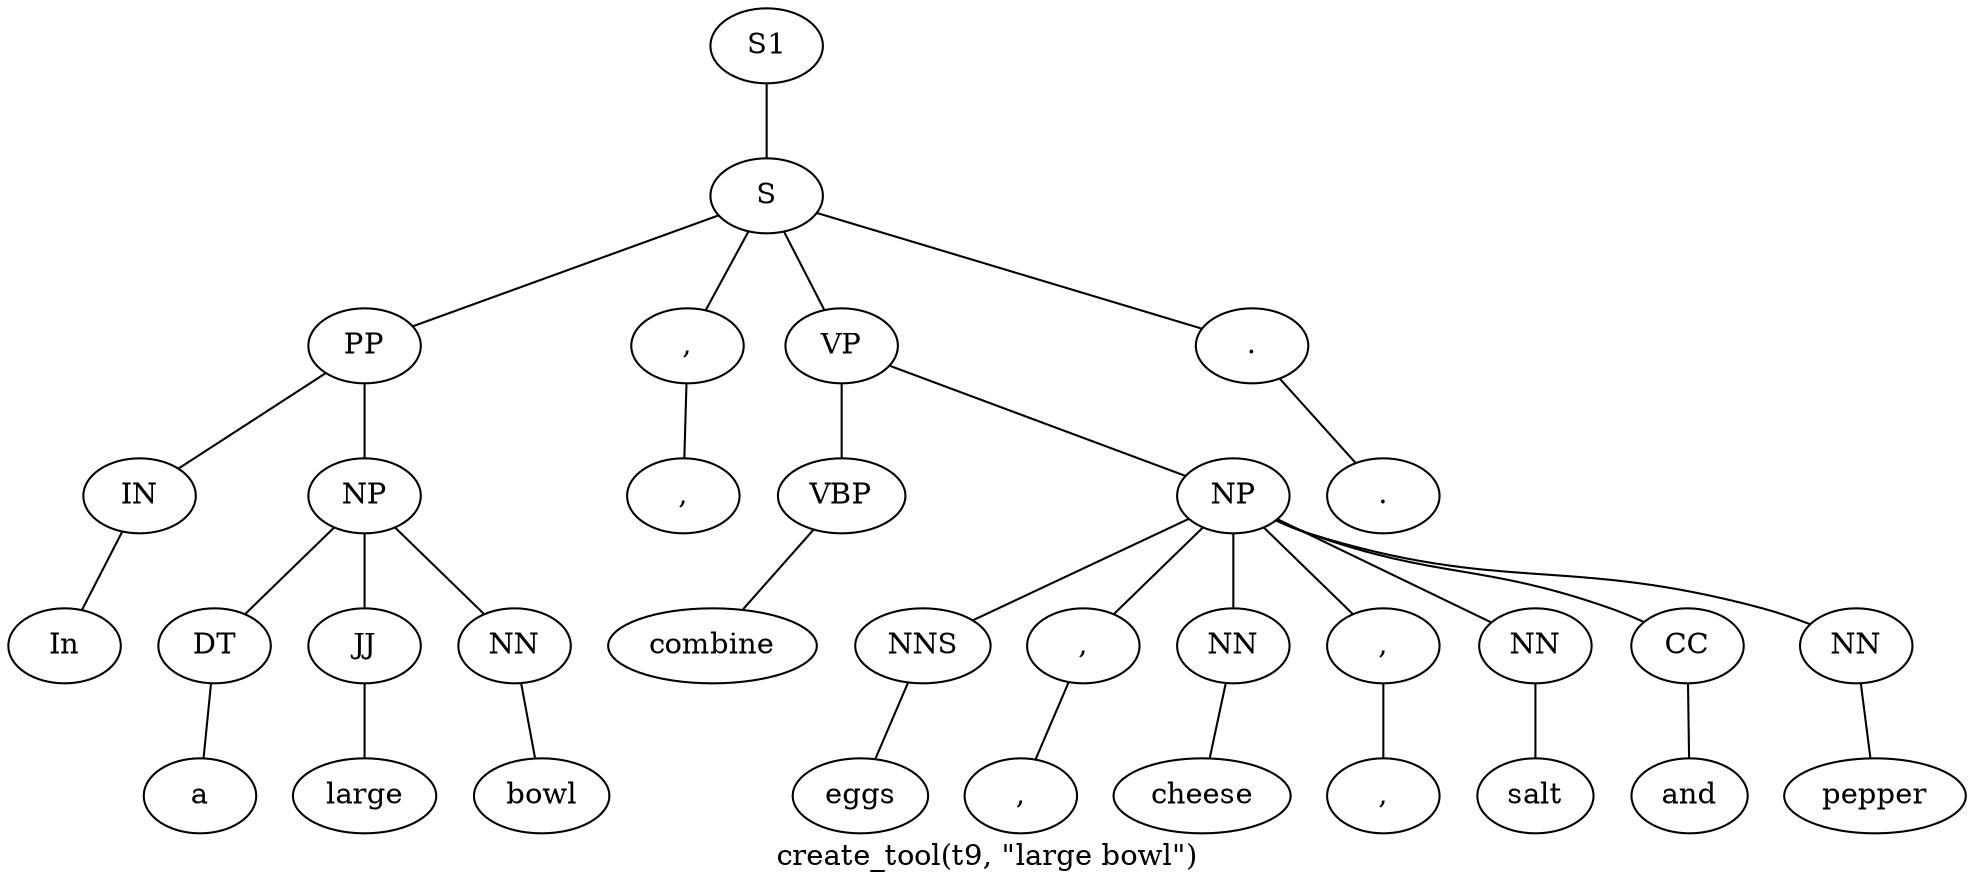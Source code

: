 graph SyntaxGraph {
	label = "create_tool(t9, \"large bowl\")";
	Node0 [label="S1"];
	Node1 [label="S"];
	Node2 [label="PP"];
	Node3 [label="IN"];
	Node4 [label="In"];
	Node5 [label="NP"];
	Node6 [label="DT"];
	Node7 [label="a"];
	Node8 [label="JJ"];
	Node9 [label="large"];
	Node10 [label="NN"];
	Node11 [label="bowl"];
	Node12 [label=","];
	Node13 [label=","];
	Node14 [label="VP"];
	Node15 [label="VBP"];
	Node16 [label="combine"];
	Node17 [label="NP"];
	Node18 [label="NNS"];
	Node19 [label="eggs"];
	Node20 [label=","];
	Node21 [label=","];
	Node22 [label="NN"];
	Node23 [label="cheese"];
	Node24 [label=","];
	Node25 [label=","];
	Node26 [label="NN"];
	Node27 [label="salt"];
	Node28 [label="CC"];
	Node29 [label="and"];
	Node30 [label="NN"];
	Node31 [label="pepper"];
	Node32 [label="."];
	Node33 [label="."];

	Node0 -- Node1;
	Node1 -- Node2;
	Node1 -- Node12;
	Node1 -- Node14;
	Node1 -- Node32;
	Node2 -- Node3;
	Node2 -- Node5;
	Node3 -- Node4;
	Node5 -- Node6;
	Node5 -- Node8;
	Node5 -- Node10;
	Node6 -- Node7;
	Node8 -- Node9;
	Node10 -- Node11;
	Node12 -- Node13;
	Node14 -- Node15;
	Node14 -- Node17;
	Node15 -- Node16;
	Node17 -- Node18;
	Node17 -- Node20;
	Node17 -- Node22;
	Node17 -- Node24;
	Node17 -- Node26;
	Node17 -- Node28;
	Node17 -- Node30;
	Node18 -- Node19;
	Node20 -- Node21;
	Node22 -- Node23;
	Node24 -- Node25;
	Node26 -- Node27;
	Node28 -- Node29;
	Node30 -- Node31;
	Node32 -- Node33;
}